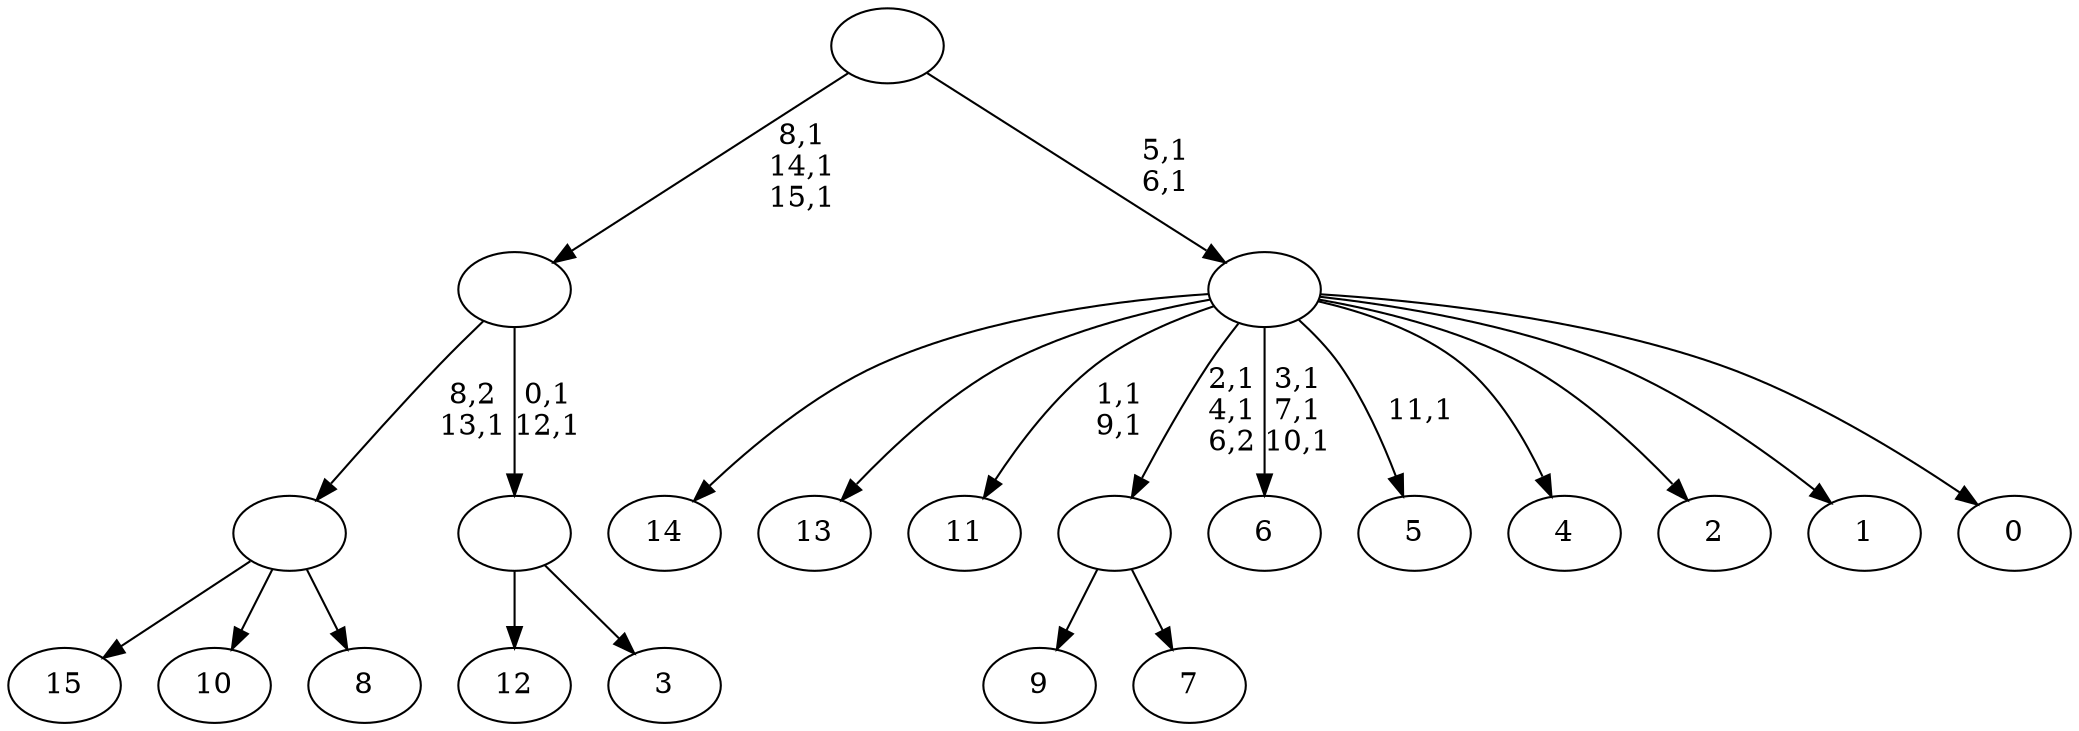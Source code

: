 digraph T {
	32 [label="15"]
	31 [label="14"]
	30 [label="13"]
	29 [label="12"]
	28 [label="11"]
	25 [label="10"]
	24 [label="9"]
	23 [label="8"]
	22 [label=""]
	21 [label="7"]
	20 [label=""]
	18 [label="6"]
	14 [label="5"]
	12 [label="4"]
	11 [label="3"]
	10 [label=""]
	8 [label=""]
	5 [label="2"]
	4 [label="1"]
	3 [label="0"]
	2 [label=""]
	0 [label=""]
	22 -> 32 [label=""]
	22 -> 25 [label=""]
	22 -> 23 [label=""]
	20 -> 24 [label=""]
	20 -> 21 [label=""]
	10 -> 29 [label=""]
	10 -> 11 [label=""]
	8 -> 10 [label="0,1\n12,1"]
	8 -> 22 [label="8,2\n13,1"]
	2 -> 14 [label="11,1"]
	2 -> 18 [label="3,1\n7,1\n10,1"]
	2 -> 20 [label="2,1\n4,1\n6,2"]
	2 -> 28 [label="1,1\n9,1"]
	2 -> 31 [label=""]
	2 -> 30 [label=""]
	2 -> 12 [label=""]
	2 -> 5 [label=""]
	2 -> 4 [label=""]
	2 -> 3 [label=""]
	0 -> 2 [label="5,1\n6,1"]
	0 -> 8 [label="8,1\n14,1\n15,1"]
}
